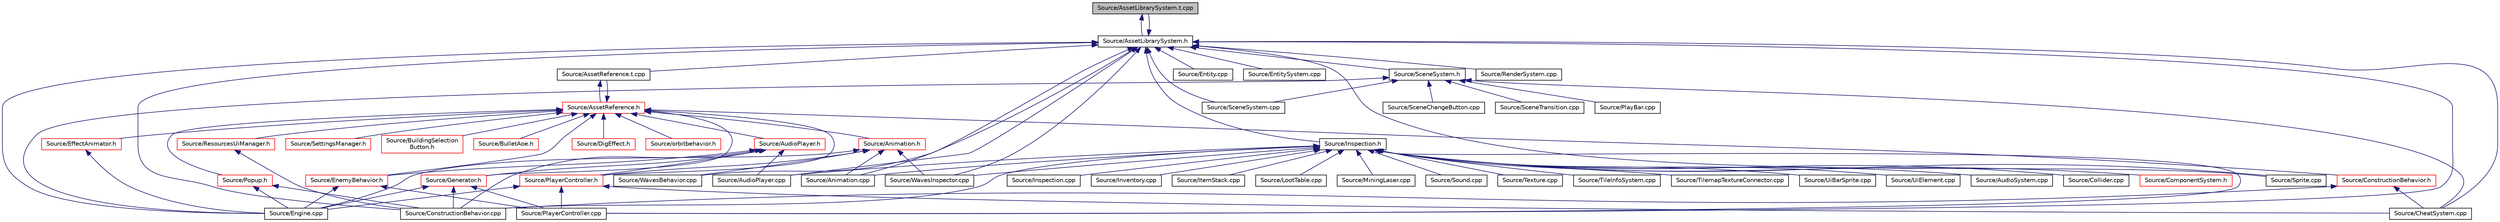 digraph "Source/AssetLibrarySystem.t.cpp"
{
 // LATEX_PDF_SIZE
  edge [fontname="Helvetica",fontsize="10",labelfontname="Helvetica",labelfontsize="10"];
  node [fontname="Helvetica",fontsize="10",shape=record];
  Node1 [label="Source/AssetLibrarySystem.t.cpp",height=0.2,width=0.4,color="black", fillcolor="grey75", style="filled", fontcolor="black",tooltip="AssetLibrarySystem."];
  Node1 -> Node2 [dir="back",color="midnightblue",fontsize="10",style="solid"];
  Node2 [label="Source/AssetLibrarySystem.h",height=0.2,width=0.4,color="black", fillcolor="white", style="filled",URL="$AssetLibrarySystem_8h.html",tooltip="Asset System."];
  Node2 -> Node3 [dir="back",color="midnightblue",fontsize="10",style="solid"];
  Node3 [label="Source/Animation.cpp",height=0.2,width=0.4,color="black", fillcolor="white", style="filled",URL="$Animation_8cpp.html",tooltip="animation component implimentation"];
  Node2 -> Node1 [dir="back",color="midnightblue",fontsize="10",style="solid"];
  Node2 -> Node4 [dir="back",color="midnightblue",fontsize="10",style="solid"];
  Node4 [label="Source/AssetReference.t.cpp",height=0.2,width=0.4,color="black", fillcolor="white", style="filled",URL="$AssetReference_8t_8cpp.html",tooltip="a reference to an Asset"];
  Node4 -> Node5 [dir="back",color="midnightblue",fontsize="10",style="solid"];
  Node5 [label="Source/AssetReference.h",height=0.2,width=0.4,color="red", fillcolor="white", style="filled",URL="$AssetReference_8h.html",tooltip="a reference to an Asset"];
  Node5 -> Node6 [dir="back",color="midnightblue",fontsize="10",style="solid"];
  Node6 [label="Source/Animation.h",height=0.2,width=0.4,color="red", fillcolor="white", style="filled",URL="$Animation_8h.html",tooltip="animation component class"];
  Node6 -> Node3 [dir="back",color="midnightblue",fontsize="10",style="solid"];
  Node6 -> Node8 [dir="back",color="midnightblue",fontsize="10",style="solid"];
  Node8 [label="Source/Engine.cpp",height=0.2,width=0.4,color="black", fillcolor="white", style="filled",URL="$Engine_8cpp.html",tooltip="Engine class."];
  Node6 -> Node9 [dir="back",color="midnightblue",fontsize="10",style="solid"];
  Node9 [label="Source/PlayerController.h",height=0.2,width=0.4,color="red", fillcolor="white", style="filled",URL="$PlayerController_8h.html",tooltip="PlayerController Behaviour Class."];
  Node9 -> Node10 [dir="back",color="midnightblue",fontsize="10",style="solid"];
  Node10 [label="Source/CheatSystem.cpp",height=0.2,width=0.4,color="black", fillcolor="white", style="filled",URL="$CheatSystem_8cpp.html",tooltip="CheatSystem Class definition."];
  Node9 -> Node8 [dir="back",color="midnightblue",fontsize="10",style="solid"];
  Node9 -> Node11 [dir="back",color="midnightblue",fontsize="10",style="solid"];
  Node11 [label="Source/PlayerController.cpp",height=0.2,width=0.4,color="black", fillcolor="white", style="filled",URL="$PlayerController_8cpp.html",tooltip="PlayerController Behaviour Class."];
  Node6 -> Node15 [dir="back",color="midnightblue",fontsize="10",style="solid"];
  Node15 [label="Source/WavesBehavior.cpp",height=0.2,width=0.4,color="black", fillcolor="white", style="filled",URL="$WavesBehavior_8cpp.html",tooltip="Definitions for wave and spawning behavior."];
  Node6 -> Node16 [dir="back",color="midnightblue",fontsize="10",style="solid"];
  Node16 [label="Source/WavesInspector.cpp",height=0.2,width=0.4,color="black", fillcolor="white", style="filled",URL="$WavesInspector_8cpp.html",tooltip="Definitions for wave and spawning editing in game."];
  Node5 -> Node4 [dir="back",color="midnightblue",fontsize="10",style="solid"];
  Node5 -> Node17 [dir="back",color="midnightblue",fontsize="10",style="solid"];
  Node17 [label="Source/AudioPlayer.h",height=0.2,width=0.4,color="red", fillcolor="white", style="filled",URL="$AudioPlayer_8h.html",tooltip="Component that plays audio."];
  Node17 -> Node18 [dir="back",color="midnightblue",fontsize="10",style="solid"];
  Node18 [label="Source/AudioPlayer.cpp",height=0.2,width=0.4,color="black", fillcolor="white", style="filled",URL="$AudioPlayer_8cpp.html",tooltip="Component that plays audio."];
  Node17 -> Node13 [dir="back",color="midnightblue",fontsize="10",style="solid"];
  Node13 [label="Source/ConstructionBehavior.cpp",height=0.2,width=0.4,color="black", fillcolor="white", style="filled",URL="$ConstructionBehavior_8cpp.html",tooltip="handles the construction of towers and modification of terrain"];
  Node17 -> Node19 [dir="back",color="midnightblue",fontsize="10",style="solid"];
  Node19 [label="Source/EnemyBehavior.h",height=0.2,width=0.4,color="red", fillcolor="white", style="filled",URL="$EnemyBehavior_8h_source.html",tooltip=" "];
  Node19 -> Node8 [dir="back",color="midnightblue",fontsize="10",style="solid"];
  Node19 -> Node11 [dir="back",color="midnightblue",fontsize="10",style="solid"];
  Node17 -> Node20 [dir="back",color="midnightblue",fontsize="10",style="solid"];
  Node20 [label="Source/Generator.h",height=0.2,width=0.4,color="red", fillcolor="white", style="filled",URL="$Generator_8h_source.html",tooltip=" "];
  Node20 -> Node13 [dir="back",color="midnightblue",fontsize="10",style="solid"];
  Node20 -> Node8 [dir="back",color="midnightblue",fontsize="10",style="solid"];
  Node20 -> Node11 [dir="back",color="midnightblue",fontsize="10",style="solid"];
  Node17 -> Node9 [dir="back",color="midnightblue",fontsize="10",style="solid"];
  Node5 -> Node30 [dir="back",color="midnightblue",fontsize="10",style="solid"];
  Node30 [label="Source/BuildingSelection\lButton.h",height=0.2,width=0.4,color="red", fillcolor="white", style="filled",URL="$BuildingSelectionButton_8h.html",tooltip="button that selects which building the ConstructionManager should place"];
  Node5 -> Node31 [dir="back",color="midnightblue",fontsize="10",style="solid"];
  Node31 [label="Source/BulletAoe.h",height=0.2,width=0.4,color="red", fillcolor="white", style="filled",URL="$BulletAoe_8h_source.html",tooltip=" "];
  Node5 -> Node32 [dir="back",color="midnightblue",fontsize="10",style="solid"];
  Node32 [label="Source/ConstructionBehavior.h",height=0.2,width=0.4,color="red", fillcolor="white", style="filled",URL="$ConstructionBehavior_8h.html",tooltip="handles the construction of towers and modification of terrain"];
  Node32 -> Node10 [dir="back",color="midnightblue",fontsize="10",style="solid"];
  Node32 -> Node13 [dir="back",color="midnightblue",fontsize="10",style="solid"];
  Node5 -> Node33 [dir="back",color="midnightblue",fontsize="10",style="solid"];
  Node33 [label="Source/DigEffect.h",height=0.2,width=0.4,color="red", fillcolor="white", style="filled",URL="$DigEffect_8h_source.html",tooltip=" "];
  Node5 -> Node34 [dir="back",color="midnightblue",fontsize="10",style="solid"];
  Node34 [label="Source/EffectAnimator.h",height=0.2,width=0.4,color="red", fillcolor="white", style="filled",URL="$EffectAnimator_8h.html",tooltip="Component that animates a Transform's matrix."];
  Node34 -> Node8 [dir="back",color="midnightblue",fontsize="10",style="solid"];
  Node5 -> Node19 [dir="back",color="midnightblue",fontsize="10",style="solid"];
  Node5 -> Node20 [dir="back",color="midnightblue",fontsize="10",style="solid"];
  Node5 -> Node36 [dir="back",color="midnightblue",fontsize="10",style="solid"];
  Node36 [label="Source/orbitbehavior.h",height=0.2,width=0.4,color="red", fillcolor="white", style="filled",URL="$orbitbehavior_8h_source.html",tooltip=" "];
  Node5 -> Node9 [dir="back",color="midnightblue",fontsize="10",style="solid"];
  Node5 -> Node37 [dir="back",color="midnightblue",fontsize="10",style="solid"];
  Node37 [label="Source/Popup.h",height=0.2,width=0.4,color="red", fillcolor="white", style="filled",URL="$Popup_8h.html",tooltip="A popup is a behavior that will show a popup when a button is pressed."];
  Node37 -> Node13 [dir="back",color="midnightblue",fontsize="10",style="solid"];
  Node37 -> Node8 [dir="back",color="midnightblue",fontsize="10",style="solid"];
  Node5 -> Node39 [dir="back",color="midnightblue",fontsize="10",style="solid"];
  Node39 [label="Source/ResourcesUiManager.h",height=0.2,width=0.4,color="red", fillcolor="white", style="filled",URL="$ResourcesUiManager_8h.html",tooltip="Component that manages the UI for displaying what resources a player currently has."];
  Node39 -> Node13 [dir="back",color="midnightblue",fontsize="10",style="solid"];
  Node5 -> Node41 [dir="back",color="midnightblue",fontsize="10",style="solid"];
  Node41 [label="Source/SettingsManager.h",height=0.2,width=0.4,color="red", fillcolor="white", style="filled",URL="$SettingsManager_8h.html",tooltip="Settings Manager Class."];
  Node2 -> Node18 [dir="back",color="midnightblue",fontsize="10",style="solid"];
  Node2 -> Node10 [dir="back",color="midnightblue",fontsize="10",style="solid"];
  Node2 -> Node13 [dir="back",color="midnightblue",fontsize="10",style="solid"];
  Node2 -> Node8 [dir="back",color="midnightblue",fontsize="10",style="solid"];
  Node2 -> Node71 [dir="back",color="midnightblue",fontsize="10",style="solid"];
  Node71 [label="Source/Entity.cpp",height=0.2,width=0.4,color="black", fillcolor="white", style="filled",URL="$Entity_8cpp.html",tooltip="Function definitions for the Entity class."];
  Node2 -> Node72 [dir="back",color="midnightblue",fontsize="10",style="solid"];
  Node72 [label="Source/EntitySystem.cpp",height=0.2,width=0.4,color="black", fillcolor="white", style="filled",URL="$EntitySystem_8cpp.html",tooltip="System that manages the storing and handling of Entities."];
  Node2 -> Node73 [dir="back",color="midnightblue",fontsize="10",style="solid"];
  Node73 [label="Source/Inspection.h",height=0.2,width=0.4,color="black", fillcolor="white", style="filled",URL="$Inspection_8h.html",tooltip="Helper methods for inspecting things."];
  Node73 -> Node3 [dir="back",color="midnightblue",fontsize="10",style="solid"];
  Node73 -> Node18 [dir="back",color="midnightblue",fontsize="10",style="solid"];
  Node73 -> Node74 [dir="back",color="midnightblue",fontsize="10",style="solid"];
  Node74 [label="Source/AudioSystem.cpp",height=0.2,width=0.4,color="black", fillcolor="white", style="filled",URL="$AudioSystem_8cpp.html",tooltip="System that implements FMOD and allows the loading and playing of audio."];
  Node73 -> Node75 [dir="back",color="midnightblue",fontsize="10",style="solid"];
  Node75 [label="Source/Collider.cpp",height=0.2,width=0.4,color="black", fillcolor="white", style="filled",URL="$Collider_8cpp.html",tooltip="Base component for detecting collisions."];
  Node73 -> Node76 [dir="back",color="midnightblue",fontsize="10",style="solid"];
  Node76 [label="Source/ComponentSystem.h",height=0.2,width=0.4,color="red", fillcolor="white", style="filled",URL="$ComponentSystem_8h.html",tooltip="System that keeps track of a specific kind of Component."];
  Node73 -> Node13 [dir="back",color="midnightblue",fontsize="10",style="solid"];
  Node73 -> Node87 [dir="back",color="midnightblue",fontsize="10",style="solid"];
  Node87 [label="Source/Inspection.cpp",height=0.2,width=0.4,color="black", fillcolor="white", style="filled",URL="$Inspection_8cpp.html",tooltip="Helper methods for inspecting things."];
  Node73 -> Node88 [dir="back",color="midnightblue",fontsize="10",style="solid"];
  Node88 [label="Source/Inventory.cpp",height=0.2,width=0.4,color="black", fillcolor="white", style="filled",URL="$Inventory_8cpp.html",tooltip="Inventory component that stores items."];
  Node73 -> Node89 [dir="back",color="midnightblue",fontsize="10",style="solid"];
  Node89 [label="Source/ItemStack.cpp",height=0.2,width=0.4,color="black", fillcolor="white", style="filled",URL="$ItemStack_8cpp.html",tooltip="a stack of multiple items of the same type"];
  Node73 -> Node90 [dir="back",color="midnightblue",fontsize="10",style="solid"];
  Node90 [label="Source/LootTable.cpp",height=0.2,width=0.4,color="black", fillcolor="white", style="filled",URL="$LootTable_8cpp.html",tooltip="class for dropping configurable loot"];
  Node73 -> Node27 [dir="back",color="midnightblue",fontsize="10",style="solid"];
  Node27 [label="Source/MiningLaser.cpp",height=0.2,width=0.4,color="black", fillcolor="white", style="filled",URL="$MiningLaser_8cpp.html",tooltip="Digging laser controllable by an entity."];
  Node73 -> Node11 [dir="back",color="midnightblue",fontsize="10",style="solid"];
  Node73 -> Node91 [dir="back",color="midnightblue",fontsize="10",style="solid"];
  Node91 [label="Source/Sound.cpp",height=0.2,width=0.4,color="black", fillcolor="white", style="filled",URL="$Sound_8cpp.html",tooltip="Wrapper class for FMOD sounds."];
  Node73 -> Node61 [dir="back",color="midnightblue",fontsize="10",style="solid"];
  Node61 [label="Source/Sprite.cpp",height=0.2,width=0.4,color="black", fillcolor="white", style="filled",URL="$Sprite_8cpp.html",tooltip="Implementation of Sprite component."];
  Node73 -> Node92 [dir="back",color="midnightblue",fontsize="10",style="solid"];
  Node92 [label="Source/Texture.cpp",height=0.2,width=0.4,color="black", fillcolor="white", style="filled",URL="$Texture_8cpp.html",tooltip="Wrapper/manager for OpenGL texture."];
  Node73 -> Node93 [dir="back",color="midnightblue",fontsize="10",style="solid"];
  Node93 [label="Source/TileInfoSystem.cpp",height=0.2,width=0.4,color="black", fillcolor="white", style="filled",URL="$TileInfoSystem_8cpp.html",tooltip="System to get info about given tile indices."];
  Node73 -> Node94 [dir="back",color="midnightblue",fontsize="10",style="solid"];
  Node94 [label="Source/TilemapTextureConnector.cpp",height=0.2,width=0.4,color="black", fillcolor="white", style="filled",URL="$TilemapTextureConnector_8cpp.html",tooltip="Component that uses a parent 'source' tilemap to update a child tilemap with connected textures."];
  Node73 -> Node95 [dir="back",color="midnightblue",fontsize="10",style="solid"];
  Node95 [label="Source/UiBarSprite.cpp",height=0.2,width=0.4,color="black", fillcolor="white", style="filled",URL="$UiBarSprite_8cpp.html",tooltip="sprite that renders a ui bar"];
  Node73 -> Node96 [dir="back",color="midnightblue",fontsize="10",style="solid"];
  Node96 [label="Source/UiElement.cpp",height=0.2,width=0.4,color="black", fillcolor="white", style="filled",URL="$UiElement_8cpp.html",tooltip="Ui element component."];
  Node73 -> Node16 [dir="back",color="midnightblue",fontsize="10",style="solid"];
  Node2 -> Node11 [dir="back",color="midnightblue",fontsize="10",style="solid"];
  Node2 -> Node58 [dir="back",color="midnightblue",fontsize="10",style="solid"];
  Node58 [label="Source/RenderSystem.cpp",height=0.2,width=0.4,color="black", fillcolor="white", style="filled",URL="$RenderSystem_8cpp.html",tooltip="System responsible for drawing sprites and basic shapes."];
  Node2 -> Node97 [dir="back",color="midnightblue",fontsize="10",style="solid"];
  Node97 [label="Source/SceneSystem.cpp",height=0.2,width=0.4,color="black", fillcolor="white", style="filled",URL="$SceneSystem_8cpp.html",tooltip="handles the process of resetting and changing scenes"];
  Node2 -> Node98 [dir="back",color="midnightblue",fontsize="10",style="solid"];
  Node98 [label="Source/SceneSystem.h",height=0.2,width=0.4,color="black", fillcolor="white", style="filled",URL="$SceneSystem_8h.html",tooltip="handles the process of resetting and changing scenes"];
  Node98 -> Node10 [dir="back",color="midnightblue",fontsize="10",style="solid"];
  Node98 -> Node8 [dir="back",color="midnightblue",fontsize="10",style="solid"];
  Node98 -> Node99 [dir="back",color="midnightblue",fontsize="10",style="solid"];
  Node99 [label="Source/PlayBar.cpp",height=0.2,width=0.4,color="black", fillcolor="white", style="filled",URL="$PlayBar_8cpp.html",tooltip="UI Bar that handles playing, pausing, and autosaves of the scene."];
  Node98 -> Node60 [dir="back",color="midnightblue",fontsize="10",style="solid"];
  Node60 [label="Source/SceneChangeButton.cpp",height=0.2,width=0.4,color="black", fillcolor="white", style="filled",URL="$SceneChangeButton_8cpp.html",tooltip="Component that changes the scene when clicked."];
  Node98 -> Node97 [dir="back",color="midnightblue",fontsize="10",style="solid"];
  Node98 -> Node55 [dir="back",color="midnightblue",fontsize="10",style="solid"];
  Node55 [label="Source/SceneTransition.cpp",height=0.2,width=0.4,color="black", fillcolor="white", style="filled",URL="$SceneTransition_8cpp.html",tooltip="fades a texture out and in when transitioning between scenes"];
  Node2 -> Node61 [dir="back",color="midnightblue",fontsize="10",style="solid"];
  Node2 -> Node15 [dir="back",color="midnightblue",fontsize="10",style="solid"];
  Node2 -> Node16 [dir="back",color="midnightblue",fontsize="10",style="solid"];
}
